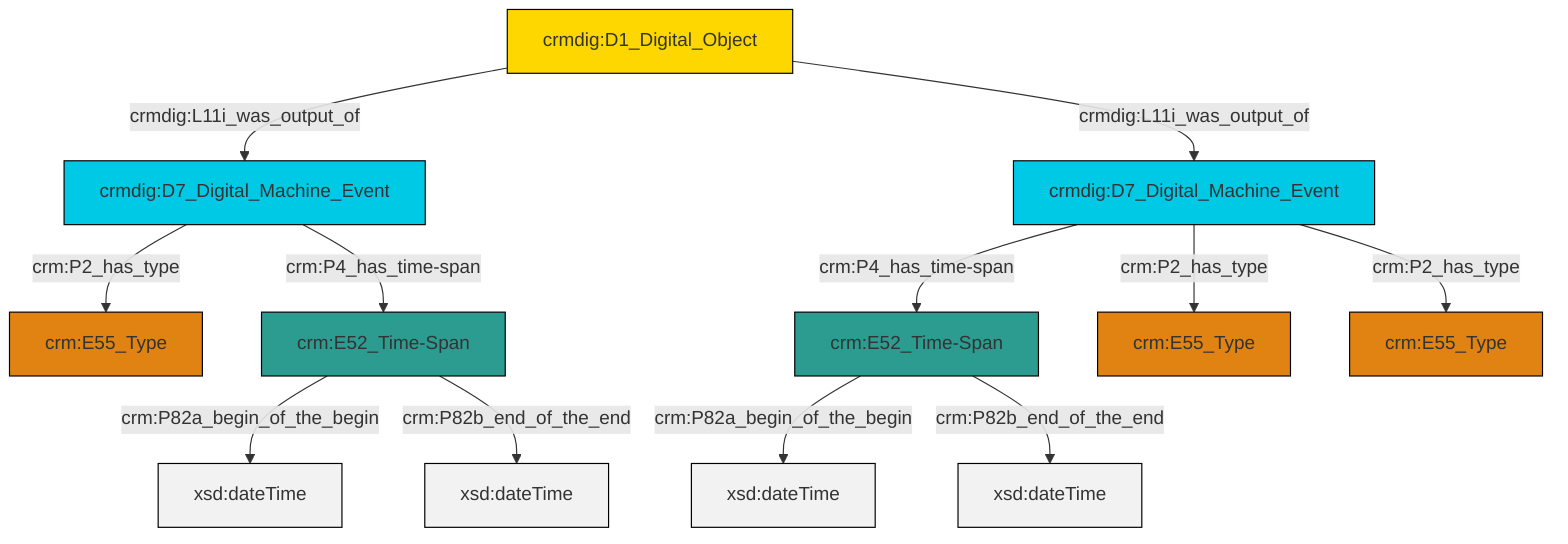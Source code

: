 graph TD
classDef Literal fill:#f2f2f2,stroke:#000000;
classDef CRM_Entity fill:#FFFFFF,stroke:#000000;
classDef Temporal_Entity fill:#00C9E6, stroke:#000000;
classDef Type fill:#E18312, stroke:#000000;
classDef Time-Span fill:#2C9C91, stroke:#000000;
classDef Appellation fill:#FFEB7F, stroke:#000000;
classDef Place fill:#008836, stroke:#000000;
classDef Persistent_Item fill:#B266B2, stroke:#000000;
classDef Conceptual_Object fill:#FFD700, stroke:#000000;
classDef Physical_Thing fill:#D2B48C, stroke:#000000;
classDef Actor fill:#f58aad, stroke:#000000;
classDef PC_Classes fill:#4ce600, stroke:#000000;
classDef Multi fill:#cccccc,stroke:#000000;

0["crmdig:D7_Digital_Machine_Event"]:::Temporal_Entity -->|crm:P4_has_time-span| 1["crm:E52_Time-Span"]:::Time-Span
4["crmdig:D1_Digital_Object"]:::Conceptual_Object -->|crmdig:L11i_was_output_of| 5["crmdig:D7_Digital_Machine_Event"]:::Temporal_Entity
0["crmdig:D7_Digital_Machine_Event"]:::Temporal_Entity -->|crm:P2_has_type| 2["crm:E55_Type"]:::Type
0["crmdig:D7_Digital_Machine_Event"]:::Temporal_Entity -->|crm:P2_has_type| 15["crm:E55_Type"]:::Type
4["crmdig:D1_Digital_Object"]:::Conceptual_Object -->|crmdig:L11i_was_output_of| 0["crmdig:D7_Digital_Machine_Event"]:::Temporal_Entity
1["crm:E52_Time-Span"]:::Time-Span -->|crm:P82a_begin_of_the_begin| 18[xsd:dateTime]:::Literal
10["crm:E52_Time-Span"]:::Time-Span -->|crm:P82a_begin_of_the_begin| 19[xsd:dateTime]:::Literal
5["crmdig:D7_Digital_Machine_Event"]:::Temporal_Entity -->|crm:P2_has_type| 7["crm:E55_Type"]:::Type
10["crm:E52_Time-Span"]:::Time-Span -->|crm:P82b_end_of_the_end| 21[xsd:dateTime]:::Literal
1["crm:E52_Time-Span"]:::Time-Span -->|crm:P82b_end_of_the_end| 22[xsd:dateTime]:::Literal
5["crmdig:D7_Digital_Machine_Event"]:::Temporal_Entity -->|crm:P4_has_time-span| 10["crm:E52_Time-Span"]:::Time-Span